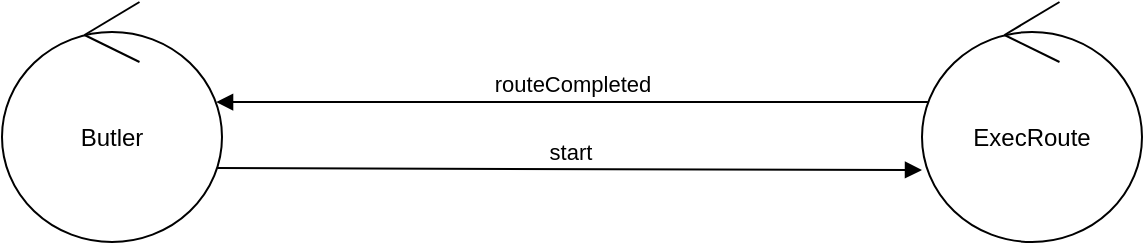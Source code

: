 <mxfile version="11.3.0" type="device" pages="1"><diagram id="-foqdZE_3YtImTm1YC_7" name="Page-1"><mxGraphModel dx="854" dy="504" grid="1" gridSize="10" guides="1" tooltips="1" connect="1" arrows="1" fold="1" page="1" pageScale="1" pageWidth="827" pageHeight="1169" math="0" shadow="0"><root><mxCell id="0"/><mxCell id="1" parent="0"/><mxCell id="hbxnjd9780r2a-5UoCa3-1" value="ExecRoute" style="ellipse;shape=umlControl;whiteSpace=wrap;html=1;" parent="1" vertex="1"><mxGeometry x="590" y="210" width="110" height="120" as="geometry"/></mxCell><mxCell id="hbxnjd9780r2a-5UoCa3-2" value="Butler" style="ellipse;shape=umlControl;whiteSpace=wrap;html=1;" parent="1" vertex="1"><mxGeometry x="130" y="210" width="110" height="120" as="geometry"/></mxCell><mxCell id="hbxnjd9780r2a-5UoCa3-4" value="routeCompleted" style="html=1;verticalAlign=bottom;endArrow=block;entryX=0.973;entryY=0.417;entryDx=0;entryDy=0;entryPerimeter=0;exitX=0.027;exitY=0.417;exitDx=0;exitDy=0;exitPerimeter=0;" parent="1" target="hbxnjd9780r2a-5UoCa3-2" edge="1" source="hbxnjd9780r2a-5UoCa3-1"><mxGeometry width="80" relative="1" as="geometry"><mxPoint x="320" y="260" as="sourcePoint"/><mxPoint x="240" y="260" as="targetPoint"/></mxGeometry></mxCell><mxCell id="hbxnjd9780r2a-5UoCa3-5" value="start" style="html=1;verticalAlign=bottom;endArrow=block;exitX=0.979;exitY=0.692;exitDx=0;exitDy=0;exitPerimeter=0;entryX=0;entryY=0.7;entryDx=0;entryDy=0;entryPerimeter=0;" parent="1" source="hbxnjd9780r2a-5UoCa3-2" target="hbxnjd9780r2a-5UoCa3-1" edge="1"><mxGeometry width="80" relative="1" as="geometry"><mxPoint x="350" y="380" as="sourcePoint"/><mxPoint x="237" y="300" as="targetPoint"/></mxGeometry></mxCell></root></mxGraphModel></diagram></mxfile>